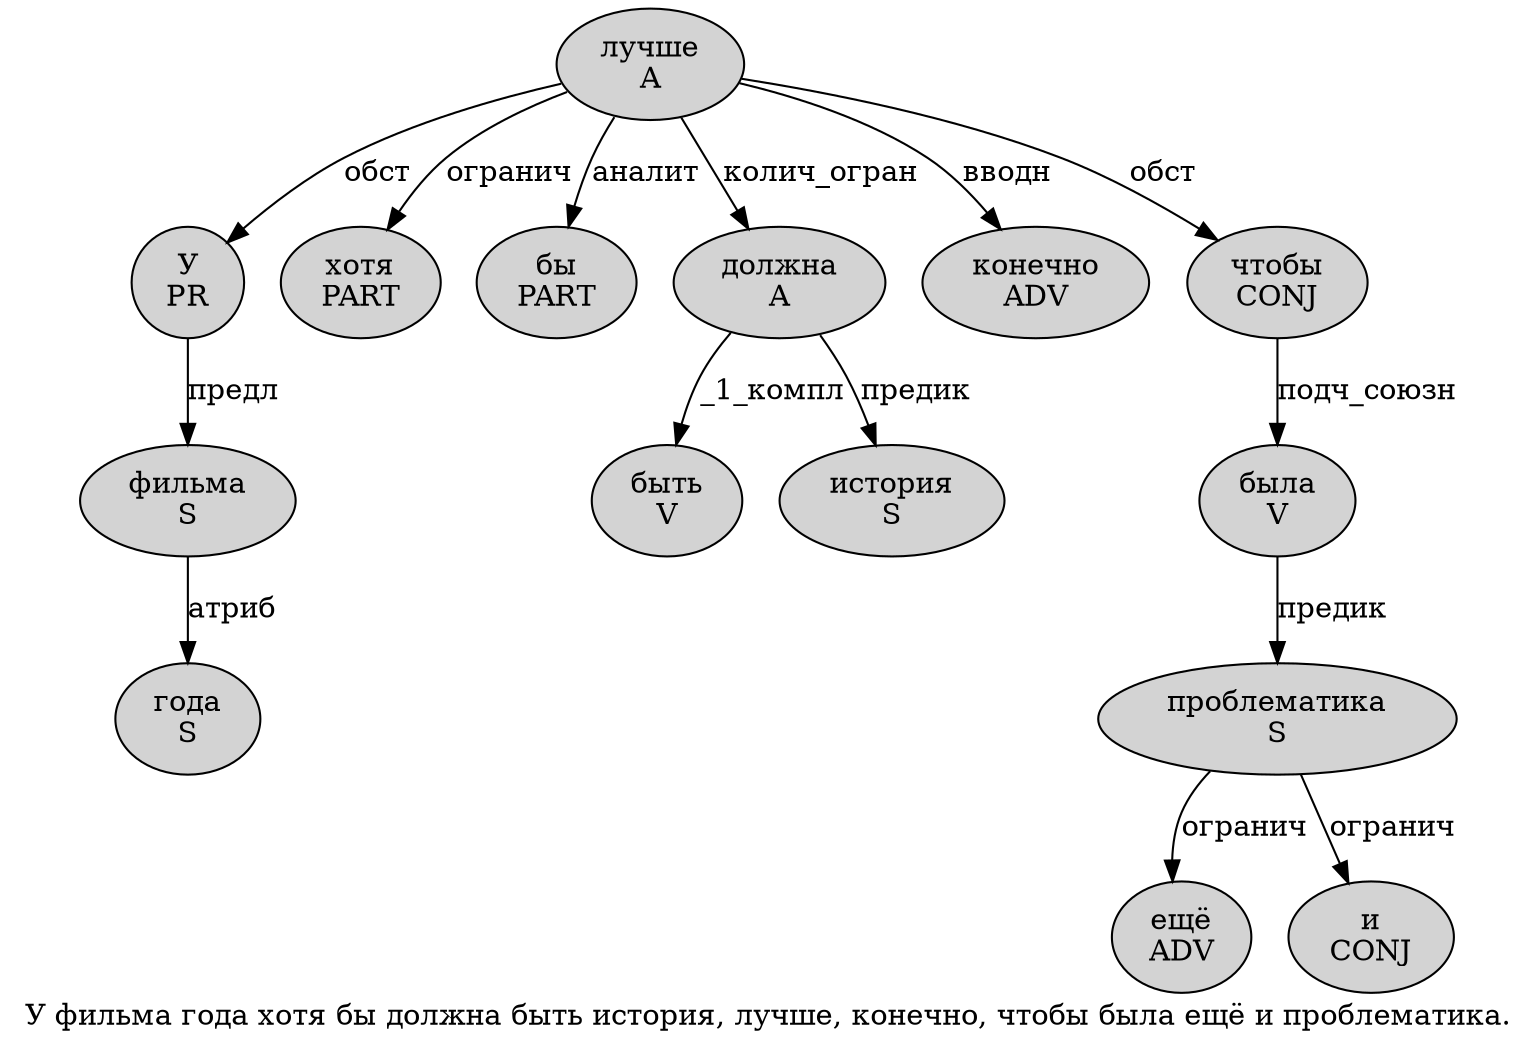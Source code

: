 digraph SENTENCE_4283 {
	graph [label="У фильма года хотя бы должна быть история, лучше, конечно, чтобы была ещё и проблематика."]
	node [style=filled]
		0 [label="У
PR" color="" fillcolor=lightgray penwidth=1 shape=ellipse]
		1 [label="фильма
S" color="" fillcolor=lightgray penwidth=1 shape=ellipse]
		2 [label="года
S" color="" fillcolor=lightgray penwidth=1 shape=ellipse]
		3 [label="хотя
PART" color="" fillcolor=lightgray penwidth=1 shape=ellipse]
		4 [label="бы
PART" color="" fillcolor=lightgray penwidth=1 shape=ellipse]
		5 [label="должна
A" color="" fillcolor=lightgray penwidth=1 shape=ellipse]
		6 [label="быть
V" color="" fillcolor=lightgray penwidth=1 shape=ellipse]
		7 [label="история
S" color="" fillcolor=lightgray penwidth=1 shape=ellipse]
		9 [label="лучше
A" color="" fillcolor=lightgray penwidth=1 shape=ellipse]
		11 [label="конечно
ADV" color="" fillcolor=lightgray penwidth=1 shape=ellipse]
		13 [label="чтобы
CONJ" color="" fillcolor=lightgray penwidth=1 shape=ellipse]
		14 [label="была
V" color="" fillcolor=lightgray penwidth=1 shape=ellipse]
		15 [label="ещё
ADV" color="" fillcolor=lightgray penwidth=1 shape=ellipse]
		16 [label="и
CONJ" color="" fillcolor=lightgray penwidth=1 shape=ellipse]
		17 [label="проблематика
S" color="" fillcolor=lightgray penwidth=1 shape=ellipse]
			17 -> 15 [label="огранич"]
			17 -> 16 [label="огранич"]
			13 -> 14 [label="подч_союзн"]
			14 -> 17 [label="предик"]
			1 -> 2 [label="атриб"]
			0 -> 1 [label="предл"]
			5 -> 6 [label="_1_компл"]
			5 -> 7 [label="предик"]
			9 -> 0 [label="обст"]
			9 -> 3 [label="огранич"]
			9 -> 4 [label="аналит"]
			9 -> 5 [label="колич_огран"]
			9 -> 11 [label="вводн"]
			9 -> 13 [label="обст"]
}